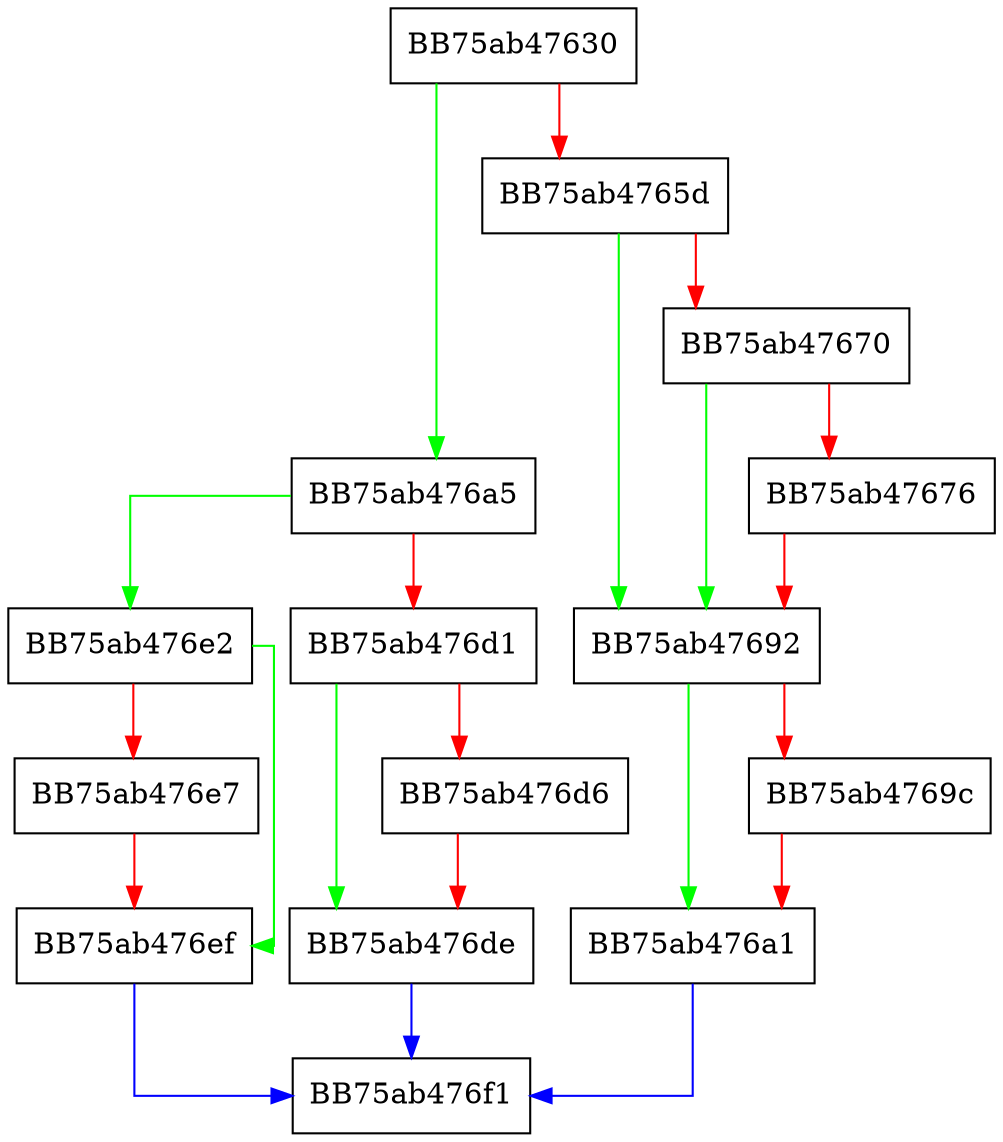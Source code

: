 digraph CreateSystemEnvPath {
  node [shape="box"];
  graph [splines=ortho];
  BB75ab47630 -> BB75ab476a5 [color="green"];
  BB75ab47630 -> BB75ab4765d [color="red"];
  BB75ab4765d -> BB75ab47692 [color="green"];
  BB75ab4765d -> BB75ab47670 [color="red"];
  BB75ab47670 -> BB75ab47692 [color="green"];
  BB75ab47670 -> BB75ab47676 [color="red"];
  BB75ab47676 -> BB75ab47692 [color="red"];
  BB75ab47692 -> BB75ab476a1 [color="green"];
  BB75ab47692 -> BB75ab4769c [color="red"];
  BB75ab4769c -> BB75ab476a1 [color="red"];
  BB75ab476a1 -> BB75ab476f1 [color="blue"];
  BB75ab476a5 -> BB75ab476e2 [color="green"];
  BB75ab476a5 -> BB75ab476d1 [color="red"];
  BB75ab476d1 -> BB75ab476de [color="green"];
  BB75ab476d1 -> BB75ab476d6 [color="red"];
  BB75ab476d6 -> BB75ab476de [color="red"];
  BB75ab476de -> BB75ab476f1 [color="blue"];
  BB75ab476e2 -> BB75ab476ef [color="green"];
  BB75ab476e2 -> BB75ab476e7 [color="red"];
  BB75ab476e7 -> BB75ab476ef [color="red"];
  BB75ab476ef -> BB75ab476f1 [color="blue"];
}